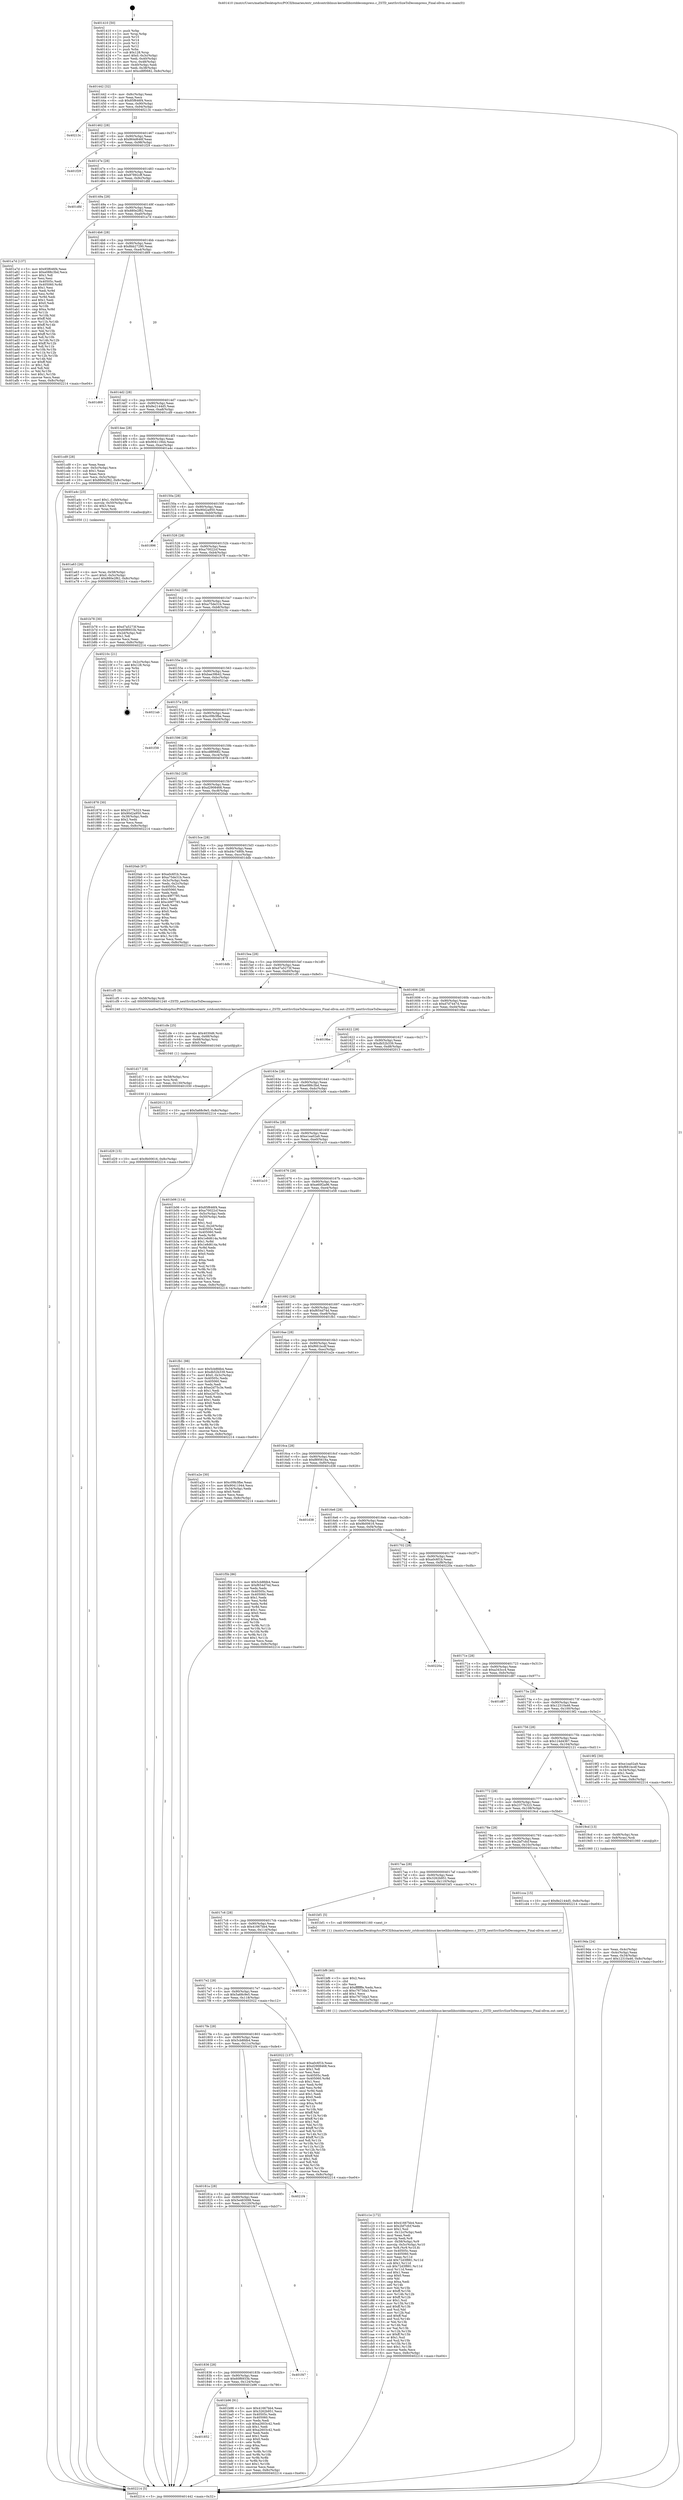digraph "0x401410" {
  label = "0x401410 (/mnt/c/Users/mathe/Desktop/tcc/POCII/binaries/extr_zstdcontriblinux-kernellibzstddecompress.c_ZSTD_nextSrcSizeToDecompress_Final-ollvm.out::main(0))"
  labelloc = "t"
  node[shape=record]

  Entry [label="",width=0.3,height=0.3,shape=circle,fillcolor=black,style=filled]
  "0x401442" [label="{
     0x401442 [32]\l
     | [instrs]\l
     &nbsp;&nbsp;0x401442 \<+6\>: mov -0x8c(%rbp),%eax\l
     &nbsp;&nbsp;0x401448 \<+2\>: mov %eax,%ecx\l
     &nbsp;&nbsp;0x40144a \<+6\>: sub $0x85f646f4,%ecx\l
     &nbsp;&nbsp;0x401450 \<+6\>: mov %eax,-0x90(%rbp)\l
     &nbsp;&nbsp;0x401456 \<+6\>: mov %ecx,-0x94(%rbp)\l
     &nbsp;&nbsp;0x40145c \<+6\>: je 000000000040213c \<main+0xd2c\>\l
  }"]
  "0x40213c" [label="{
     0x40213c\l
  }", style=dashed]
  "0x401462" [label="{
     0x401462 [28]\l
     | [instrs]\l
     &nbsp;&nbsp;0x401462 \<+5\>: jmp 0000000000401467 \<main+0x57\>\l
     &nbsp;&nbsp;0x401467 \<+6\>: mov -0x90(%rbp),%eax\l
     &nbsp;&nbsp;0x40146d \<+5\>: sub $0x864d646f,%eax\l
     &nbsp;&nbsp;0x401472 \<+6\>: mov %eax,-0x98(%rbp)\l
     &nbsp;&nbsp;0x401478 \<+6\>: je 0000000000401f29 \<main+0xb19\>\l
  }"]
  Exit [label="",width=0.3,height=0.3,shape=circle,fillcolor=black,style=filled,peripheries=2]
  "0x401f29" [label="{
     0x401f29\l
  }", style=dashed]
  "0x40147e" [label="{
     0x40147e [28]\l
     | [instrs]\l
     &nbsp;&nbsp;0x40147e \<+5\>: jmp 0000000000401483 \<main+0x73\>\l
     &nbsp;&nbsp;0x401483 \<+6\>: mov -0x90(%rbp),%eax\l
     &nbsp;&nbsp;0x401489 \<+5\>: sub $0x87892cff,%eax\l
     &nbsp;&nbsp;0x40148e \<+6\>: mov %eax,-0x9c(%rbp)\l
     &nbsp;&nbsp;0x401494 \<+6\>: je 0000000000401dfd \<main+0x9ed\>\l
  }"]
  "0x401d29" [label="{
     0x401d29 [15]\l
     | [instrs]\l
     &nbsp;&nbsp;0x401d29 \<+10\>: movl $0x9b00616,-0x8c(%rbp)\l
     &nbsp;&nbsp;0x401d33 \<+5\>: jmp 0000000000402214 \<main+0xe04\>\l
  }"]
  "0x401dfd" [label="{
     0x401dfd\l
  }", style=dashed]
  "0x40149a" [label="{
     0x40149a [28]\l
     | [instrs]\l
     &nbsp;&nbsp;0x40149a \<+5\>: jmp 000000000040149f \<main+0x8f\>\l
     &nbsp;&nbsp;0x40149f \<+6\>: mov -0x90(%rbp),%eax\l
     &nbsp;&nbsp;0x4014a5 \<+5\>: sub $0x880e2f62,%eax\l
     &nbsp;&nbsp;0x4014aa \<+6\>: mov %eax,-0xa0(%rbp)\l
     &nbsp;&nbsp;0x4014b0 \<+6\>: je 0000000000401a7d \<main+0x66d\>\l
  }"]
  "0x401d17" [label="{
     0x401d17 [18]\l
     | [instrs]\l
     &nbsp;&nbsp;0x401d17 \<+4\>: mov -0x58(%rbp),%rsi\l
     &nbsp;&nbsp;0x401d1b \<+3\>: mov %rsi,%rdi\l
     &nbsp;&nbsp;0x401d1e \<+6\>: mov %eax,-0x130(%rbp)\l
     &nbsp;&nbsp;0x401d24 \<+5\>: call 0000000000401030 \<free@plt\>\l
     | [calls]\l
     &nbsp;&nbsp;0x401030 \{1\} (unknown)\l
  }"]
  "0x401a7d" [label="{
     0x401a7d [137]\l
     | [instrs]\l
     &nbsp;&nbsp;0x401a7d \<+5\>: mov $0x85f646f4,%eax\l
     &nbsp;&nbsp;0x401a82 \<+5\>: mov $0xe088c3bd,%ecx\l
     &nbsp;&nbsp;0x401a87 \<+2\>: mov $0x1,%dl\l
     &nbsp;&nbsp;0x401a89 \<+2\>: xor %esi,%esi\l
     &nbsp;&nbsp;0x401a8b \<+7\>: mov 0x40505c,%edi\l
     &nbsp;&nbsp;0x401a92 \<+8\>: mov 0x405060,%r8d\l
     &nbsp;&nbsp;0x401a9a \<+3\>: sub $0x1,%esi\l
     &nbsp;&nbsp;0x401a9d \<+3\>: mov %edi,%r9d\l
     &nbsp;&nbsp;0x401aa0 \<+3\>: add %esi,%r9d\l
     &nbsp;&nbsp;0x401aa3 \<+4\>: imul %r9d,%edi\l
     &nbsp;&nbsp;0x401aa7 \<+3\>: and $0x1,%edi\l
     &nbsp;&nbsp;0x401aaa \<+3\>: cmp $0x0,%edi\l
     &nbsp;&nbsp;0x401aad \<+4\>: sete %r10b\l
     &nbsp;&nbsp;0x401ab1 \<+4\>: cmp $0xa,%r8d\l
     &nbsp;&nbsp;0x401ab5 \<+4\>: setl %r11b\l
     &nbsp;&nbsp;0x401ab9 \<+3\>: mov %r10b,%bl\l
     &nbsp;&nbsp;0x401abc \<+3\>: xor $0xff,%bl\l
     &nbsp;&nbsp;0x401abf \<+3\>: mov %r11b,%r14b\l
     &nbsp;&nbsp;0x401ac2 \<+4\>: xor $0xff,%r14b\l
     &nbsp;&nbsp;0x401ac6 \<+3\>: xor $0x1,%dl\l
     &nbsp;&nbsp;0x401ac9 \<+3\>: mov %bl,%r15b\l
     &nbsp;&nbsp;0x401acc \<+4\>: and $0xff,%r15b\l
     &nbsp;&nbsp;0x401ad0 \<+3\>: and %dl,%r10b\l
     &nbsp;&nbsp;0x401ad3 \<+3\>: mov %r14b,%r12b\l
     &nbsp;&nbsp;0x401ad6 \<+4\>: and $0xff,%r12b\l
     &nbsp;&nbsp;0x401ada \<+3\>: and %dl,%r11b\l
     &nbsp;&nbsp;0x401add \<+3\>: or %r10b,%r15b\l
     &nbsp;&nbsp;0x401ae0 \<+3\>: or %r11b,%r12b\l
     &nbsp;&nbsp;0x401ae3 \<+3\>: xor %r12b,%r15b\l
     &nbsp;&nbsp;0x401ae6 \<+3\>: or %r14b,%bl\l
     &nbsp;&nbsp;0x401ae9 \<+3\>: xor $0xff,%bl\l
     &nbsp;&nbsp;0x401aec \<+3\>: or $0x1,%dl\l
     &nbsp;&nbsp;0x401aef \<+2\>: and %dl,%bl\l
     &nbsp;&nbsp;0x401af1 \<+3\>: or %bl,%r15b\l
     &nbsp;&nbsp;0x401af4 \<+4\>: test $0x1,%r15b\l
     &nbsp;&nbsp;0x401af8 \<+3\>: cmovne %ecx,%eax\l
     &nbsp;&nbsp;0x401afb \<+6\>: mov %eax,-0x8c(%rbp)\l
     &nbsp;&nbsp;0x401b01 \<+5\>: jmp 0000000000402214 \<main+0xe04\>\l
  }"]
  "0x4014b6" [label="{
     0x4014b6 [28]\l
     | [instrs]\l
     &nbsp;&nbsp;0x4014b6 \<+5\>: jmp 00000000004014bb \<main+0xab\>\l
     &nbsp;&nbsp;0x4014bb \<+6\>: mov -0x90(%rbp),%eax\l
     &nbsp;&nbsp;0x4014c1 \<+5\>: sub $0x8bb27290,%eax\l
     &nbsp;&nbsp;0x4014c6 \<+6\>: mov %eax,-0xa4(%rbp)\l
     &nbsp;&nbsp;0x4014cc \<+6\>: je 0000000000401d69 \<main+0x959\>\l
  }"]
  "0x401cfe" [label="{
     0x401cfe [25]\l
     | [instrs]\l
     &nbsp;&nbsp;0x401cfe \<+10\>: movabs $0x4030d6,%rdi\l
     &nbsp;&nbsp;0x401d08 \<+4\>: mov %rax,-0x68(%rbp)\l
     &nbsp;&nbsp;0x401d0c \<+4\>: mov -0x68(%rbp),%rsi\l
     &nbsp;&nbsp;0x401d10 \<+2\>: mov $0x0,%al\l
     &nbsp;&nbsp;0x401d12 \<+5\>: call 0000000000401040 \<printf@plt\>\l
     | [calls]\l
     &nbsp;&nbsp;0x401040 \{1\} (unknown)\l
  }"]
  "0x401d69" [label="{
     0x401d69\l
  }", style=dashed]
  "0x4014d2" [label="{
     0x4014d2 [28]\l
     | [instrs]\l
     &nbsp;&nbsp;0x4014d2 \<+5\>: jmp 00000000004014d7 \<main+0xc7\>\l
     &nbsp;&nbsp;0x4014d7 \<+6\>: mov -0x90(%rbp),%eax\l
     &nbsp;&nbsp;0x4014dd \<+5\>: sub $0x8e2144d5,%eax\l
     &nbsp;&nbsp;0x4014e2 \<+6\>: mov %eax,-0xa8(%rbp)\l
     &nbsp;&nbsp;0x4014e8 \<+6\>: je 0000000000401cd9 \<main+0x8c9\>\l
  }"]
  "0x401c1e" [label="{
     0x401c1e [172]\l
     | [instrs]\l
     &nbsp;&nbsp;0x401c1e \<+5\>: mov $0x41667bb4,%ecx\l
     &nbsp;&nbsp;0x401c23 \<+5\>: mov $0x2bf7cfcf,%edx\l
     &nbsp;&nbsp;0x401c28 \<+3\>: mov $0x1,%sil\l
     &nbsp;&nbsp;0x401c2b \<+6\>: mov -0x12c(%rbp),%edi\l
     &nbsp;&nbsp;0x401c31 \<+3\>: imul %eax,%edi\l
     &nbsp;&nbsp;0x401c34 \<+3\>: movslq %edi,%r8\l
     &nbsp;&nbsp;0x401c37 \<+4\>: mov -0x58(%rbp),%r9\l
     &nbsp;&nbsp;0x401c3b \<+4\>: movslq -0x5c(%rbp),%r10\l
     &nbsp;&nbsp;0x401c3f \<+4\>: mov %r8,(%r9,%r10,8)\l
     &nbsp;&nbsp;0x401c43 \<+7\>: mov 0x40505c,%eax\l
     &nbsp;&nbsp;0x401c4a \<+7\>: mov 0x405060,%edi\l
     &nbsp;&nbsp;0x401c51 \<+3\>: mov %eax,%r11d\l
     &nbsp;&nbsp;0x401c54 \<+7\>: add $0x72d3f881,%r11d\l
     &nbsp;&nbsp;0x401c5b \<+4\>: sub $0x1,%r11d\l
     &nbsp;&nbsp;0x401c5f \<+7\>: sub $0x72d3f881,%r11d\l
     &nbsp;&nbsp;0x401c66 \<+4\>: imul %r11d,%eax\l
     &nbsp;&nbsp;0x401c6a \<+3\>: and $0x1,%eax\l
     &nbsp;&nbsp;0x401c6d \<+3\>: cmp $0x0,%eax\l
     &nbsp;&nbsp;0x401c70 \<+3\>: sete %bl\l
     &nbsp;&nbsp;0x401c73 \<+3\>: cmp $0xa,%edi\l
     &nbsp;&nbsp;0x401c76 \<+4\>: setl %r14b\l
     &nbsp;&nbsp;0x401c7a \<+3\>: mov %bl,%r15b\l
     &nbsp;&nbsp;0x401c7d \<+4\>: xor $0xff,%r15b\l
     &nbsp;&nbsp;0x401c81 \<+3\>: mov %r14b,%r12b\l
     &nbsp;&nbsp;0x401c84 \<+4\>: xor $0xff,%r12b\l
     &nbsp;&nbsp;0x401c88 \<+4\>: xor $0x1,%sil\l
     &nbsp;&nbsp;0x401c8c \<+3\>: mov %r15b,%r13b\l
     &nbsp;&nbsp;0x401c8f \<+4\>: and $0xff,%r13b\l
     &nbsp;&nbsp;0x401c93 \<+3\>: and %sil,%bl\l
     &nbsp;&nbsp;0x401c96 \<+3\>: mov %r12b,%al\l
     &nbsp;&nbsp;0x401c99 \<+2\>: and $0xff,%al\l
     &nbsp;&nbsp;0x401c9b \<+3\>: and %sil,%r14b\l
     &nbsp;&nbsp;0x401c9e \<+3\>: or %bl,%r13b\l
     &nbsp;&nbsp;0x401ca1 \<+3\>: or %r14b,%al\l
     &nbsp;&nbsp;0x401ca4 \<+3\>: xor %al,%r13b\l
     &nbsp;&nbsp;0x401ca7 \<+3\>: or %r12b,%r15b\l
     &nbsp;&nbsp;0x401caa \<+4\>: xor $0xff,%r15b\l
     &nbsp;&nbsp;0x401cae \<+4\>: or $0x1,%sil\l
     &nbsp;&nbsp;0x401cb2 \<+3\>: and %sil,%r15b\l
     &nbsp;&nbsp;0x401cb5 \<+3\>: or %r15b,%r13b\l
     &nbsp;&nbsp;0x401cb8 \<+4\>: test $0x1,%r13b\l
     &nbsp;&nbsp;0x401cbc \<+3\>: cmovne %edx,%ecx\l
     &nbsp;&nbsp;0x401cbf \<+6\>: mov %ecx,-0x8c(%rbp)\l
     &nbsp;&nbsp;0x401cc5 \<+5\>: jmp 0000000000402214 \<main+0xe04\>\l
  }"]
  "0x401cd9" [label="{
     0x401cd9 [28]\l
     | [instrs]\l
     &nbsp;&nbsp;0x401cd9 \<+2\>: xor %eax,%eax\l
     &nbsp;&nbsp;0x401cdb \<+3\>: mov -0x5c(%rbp),%ecx\l
     &nbsp;&nbsp;0x401cde \<+3\>: sub $0x1,%eax\l
     &nbsp;&nbsp;0x401ce1 \<+2\>: sub %eax,%ecx\l
     &nbsp;&nbsp;0x401ce3 \<+3\>: mov %ecx,-0x5c(%rbp)\l
     &nbsp;&nbsp;0x401ce6 \<+10\>: movl $0x880e2f62,-0x8c(%rbp)\l
     &nbsp;&nbsp;0x401cf0 \<+5\>: jmp 0000000000402214 \<main+0xe04\>\l
  }"]
  "0x4014ee" [label="{
     0x4014ee [28]\l
     | [instrs]\l
     &nbsp;&nbsp;0x4014ee \<+5\>: jmp 00000000004014f3 \<main+0xe3\>\l
     &nbsp;&nbsp;0x4014f3 \<+6\>: mov -0x90(%rbp),%eax\l
     &nbsp;&nbsp;0x4014f9 \<+5\>: sub $0x90411944,%eax\l
     &nbsp;&nbsp;0x4014fe \<+6\>: mov %eax,-0xac(%rbp)\l
     &nbsp;&nbsp;0x401504 \<+6\>: je 0000000000401a4c \<main+0x63c\>\l
  }"]
  "0x401bf6" [label="{
     0x401bf6 [40]\l
     | [instrs]\l
     &nbsp;&nbsp;0x401bf6 \<+5\>: mov $0x2,%ecx\l
     &nbsp;&nbsp;0x401bfb \<+1\>: cltd\l
     &nbsp;&nbsp;0x401bfc \<+2\>: idiv %ecx\l
     &nbsp;&nbsp;0x401bfe \<+6\>: imul $0xfffffffe,%edx,%ecx\l
     &nbsp;&nbsp;0x401c04 \<+6\>: sub $0xc7673da3,%ecx\l
     &nbsp;&nbsp;0x401c0a \<+3\>: add $0x1,%ecx\l
     &nbsp;&nbsp;0x401c0d \<+6\>: add $0xc7673da3,%ecx\l
     &nbsp;&nbsp;0x401c13 \<+6\>: mov %ecx,-0x12c(%rbp)\l
     &nbsp;&nbsp;0x401c19 \<+5\>: call 0000000000401160 \<next_i\>\l
     | [calls]\l
     &nbsp;&nbsp;0x401160 \{1\} (/mnt/c/Users/mathe/Desktop/tcc/POCII/binaries/extr_zstdcontriblinux-kernellibzstddecompress.c_ZSTD_nextSrcSizeToDecompress_Final-ollvm.out::next_i)\l
  }"]
  "0x401a4c" [label="{
     0x401a4c [23]\l
     | [instrs]\l
     &nbsp;&nbsp;0x401a4c \<+7\>: movl $0x1,-0x50(%rbp)\l
     &nbsp;&nbsp;0x401a53 \<+4\>: movslq -0x50(%rbp),%rax\l
     &nbsp;&nbsp;0x401a57 \<+4\>: shl $0x3,%rax\l
     &nbsp;&nbsp;0x401a5b \<+3\>: mov %rax,%rdi\l
     &nbsp;&nbsp;0x401a5e \<+5\>: call 0000000000401050 \<malloc@plt\>\l
     | [calls]\l
     &nbsp;&nbsp;0x401050 \{1\} (unknown)\l
  }"]
  "0x40150a" [label="{
     0x40150a [28]\l
     | [instrs]\l
     &nbsp;&nbsp;0x40150a \<+5\>: jmp 000000000040150f \<main+0xff\>\l
     &nbsp;&nbsp;0x40150f \<+6\>: mov -0x90(%rbp),%eax\l
     &nbsp;&nbsp;0x401515 \<+5\>: sub $0x90d2a950,%eax\l
     &nbsp;&nbsp;0x40151a \<+6\>: mov %eax,-0xb0(%rbp)\l
     &nbsp;&nbsp;0x401520 \<+6\>: je 0000000000401896 \<main+0x486\>\l
  }"]
  "0x401852" [label="{
     0x401852\l
  }", style=dashed]
  "0x401896" [label="{
     0x401896\l
  }", style=dashed]
  "0x401526" [label="{
     0x401526 [28]\l
     | [instrs]\l
     &nbsp;&nbsp;0x401526 \<+5\>: jmp 000000000040152b \<main+0x11b\>\l
     &nbsp;&nbsp;0x40152b \<+6\>: mov -0x90(%rbp),%eax\l
     &nbsp;&nbsp;0x401531 \<+5\>: sub $0xa70022cf,%eax\l
     &nbsp;&nbsp;0x401536 \<+6\>: mov %eax,-0xb4(%rbp)\l
     &nbsp;&nbsp;0x40153c \<+6\>: je 0000000000401b78 \<main+0x768\>\l
  }"]
  "0x401b96" [label="{
     0x401b96 [91]\l
     | [instrs]\l
     &nbsp;&nbsp;0x401b96 \<+5\>: mov $0x41667bb4,%eax\l
     &nbsp;&nbsp;0x401b9b \<+5\>: mov $0x3262b951,%ecx\l
     &nbsp;&nbsp;0x401ba0 \<+7\>: mov 0x40505c,%edx\l
     &nbsp;&nbsp;0x401ba7 \<+7\>: mov 0x405060,%esi\l
     &nbsp;&nbsp;0x401bae \<+2\>: mov %edx,%edi\l
     &nbsp;&nbsp;0x401bb0 \<+6\>: sub $0xa2603c42,%edi\l
     &nbsp;&nbsp;0x401bb6 \<+3\>: sub $0x1,%edi\l
     &nbsp;&nbsp;0x401bb9 \<+6\>: add $0xa2603c42,%edi\l
     &nbsp;&nbsp;0x401bbf \<+3\>: imul %edi,%edx\l
     &nbsp;&nbsp;0x401bc2 \<+3\>: and $0x1,%edx\l
     &nbsp;&nbsp;0x401bc5 \<+3\>: cmp $0x0,%edx\l
     &nbsp;&nbsp;0x401bc8 \<+4\>: sete %r8b\l
     &nbsp;&nbsp;0x401bcc \<+3\>: cmp $0xa,%esi\l
     &nbsp;&nbsp;0x401bcf \<+4\>: setl %r9b\l
     &nbsp;&nbsp;0x401bd3 \<+3\>: mov %r8b,%r10b\l
     &nbsp;&nbsp;0x401bd6 \<+3\>: and %r9b,%r10b\l
     &nbsp;&nbsp;0x401bd9 \<+3\>: xor %r9b,%r8b\l
     &nbsp;&nbsp;0x401bdc \<+3\>: or %r8b,%r10b\l
     &nbsp;&nbsp;0x401bdf \<+4\>: test $0x1,%r10b\l
     &nbsp;&nbsp;0x401be3 \<+3\>: cmovne %ecx,%eax\l
     &nbsp;&nbsp;0x401be6 \<+6\>: mov %eax,-0x8c(%rbp)\l
     &nbsp;&nbsp;0x401bec \<+5\>: jmp 0000000000402214 \<main+0xe04\>\l
  }"]
  "0x401b78" [label="{
     0x401b78 [30]\l
     | [instrs]\l
     &nbsp;&nbsp;0x401b78 \<+5\>: mov $0xd7a5273f,%eax\l
     &nbsp;&nbsp;0x401b7d \<+5\>: mov $0x60f6933b,%ecx\l
     &nbsp;&nbsp;0x401b82 \<+3\>: mov -0x2d(%rbp),%dl\l
     &nbsp;&nbsp;0x401b85 \<+3\>: test $0x1,%dl\l
     &nbsp;&nbsp;0x401b88 \<+3\>: cmovne %ecx,%eax\l
     &nbsp;&nbsp;0x401b8b \<+6\>: mov %eax,-0x8c(%rbp)\l
     &nbsp;&nbsp;0x401b91 \<+5\>: jmp 0000000000402214 \<main+0xe04\>\l
  }"]
  "0x401542" [label="{
     0x401542 [28]\l
     | [instrs]\l
     &nbsp;&nbsp;0x401542 \<+5\>: jmp 0000000000401547 \<main+0x137\>\l
     &nbsp;&nbsp;0x401547 \<+6\>: mov -0x90(%rbp),%eax\l
     &nbsp;&nbsp;0x40154d \<+5\>: sub $0xa75de31b,%eax\l
     &nbsp;&nbsp;0x401552 \<+6\>: mov %eax,-0xb8(%rbp)\l
     &nbsp;&nbsp;0x401558 \<+6\>: je 000000000040210c \<main+0xcfc\>\l
  }"]
  "0x401836" [label="{
     0x401836 [28]\l
     | [instrs]\l
     &nbsp;&nbsp;0x401836 \<+5\>: jmp 000000000040183b \<main+0x42b\>\l
     &nbsp;&nbsp;0x40183b \<+6\>: mov -0x90(%rbp),%eax\l
     &nbsp;&nbsp;0x401841 \<+5\>: sub $0x60f6933b,%eax\l
     &nbsp;&nbsp;0x401846 \<+6\>: mov %eax,-0x124(%rbp)\l
     &nbsp;&nbsp;0x40184c \<+6\>: je 0000000000401b96 \<main+0x786\>\l
  }"]
  "0x40210c" [label="{
     0x40210c [21]\l
     | [instrs]\l
     &nbsp;&nbsp;0x40210c \<+3\>: mov -0x2c(%rbp),%eax\l
     &nbsp;&nbsp;0x40210f \<+7\>: add $0x128,%rsp\l
     &nbsp;&nbsp;0x402116 \<+1\>: pop %rbx\l
     &nbsp;&nbsp;0x402117 \<+2\>: pop %r12\l
     &nbsp;&nbsp;0x402119 \<+2\>: pop %r13\l
     &nbsp;&nbsp;0x40211b \<+2\>: pop %r14\l
     &nbsp;&nbsp;0x40211d \<+2\>: pop %r15\l
     &nbsp;&nbsp;0x40211f \<+1\>: pop %rbp\l
     &nbsp;&nbsp;0x402120 \<+1\>: ret\l
  }"]
  "0x40155e" [label="{
     0x40155e [28]\l
     | [instrs]\l
     &nbsp;&nbsp;0x40155e \<+5\>: jmp 0000000000401563 \<main+0x153\>\l
     &nbsp;&nbsp;0x401563 \<+6\>: mov -0x90(%rbp),%eax\l
     &nbsp;&nbsp;0x401569 \<+5\>: sub $0xbae39b42,%eax\l
     &nbsp;&nbsp;0x40156e \<+6\>: mov %eax,-0xbc(%rbp)\l
     &nbsp;&nbsp;0x401574 \<+6\>: je 00000000004021ab \<main+0xd9b\>\l
  }"]
  "0x401f47" [label="{
     0x401f47\l
  }", style=dashed]
  "0x4021ab" [label="{
     0x4021ab\l
  }", style=dashed]
  "0x40157a" [label="{
     0x40157a [28]\l
     | [instrs]\l
     &nbsp;&nbsp;0x40157a \<+5\>: jmp 000000000040157f \<main+0x16f\>\l
     &nbsp;&nbsp;0x40157f \<+6\>: mov -0x90(%rbp),%eax\l
     &nbsp;&nbsp;0x401585 \<+5\>: sub $0xc09b3fbe,%eax\l
     &nbsp;&nbsp;0x40158a \<+6\>: mov %eax,-0xc0(%rbp)\l
     &nbsp;&nbsp;0x401590 \<+6\>: je 0000000000401f38 \<main+0xb28\>\l
  }"]
  "0x40181a" [label="{
     0x40181a [28]\l
     | [instrs]\l
     &nbsp;&nbsp;0x40181a \<+5\>: jmp 000000000040181f \<main+0x40f\>\l
     &nbsp;&nbsp;0x40181f \<+6\>: mov -0x90(%rbp),%eax\l
     &nbsp;&nbsp;0x401825 \<+5\>: sub $0x5e483098,%eax\l
     &nbsp;&nbsp;0x40182a \<+6\>: mov %eax,-0x120(%rbp)\l
     &nbsp;&nbsp;0x401830 \<+6\>: je 0000000000401f47 \<main+0xb37\>\l
  }"]
  "0x401f38" [label="{
     0x401f38\l
  }", style=dashed]
  "0x401596" [label="{
     0x401596 [28]\l
     | [instrs]\l
     &nbsp;&nbsp;0x401596 \<+5\>: jmp 000000000040159b \<main+0x18b\>\l
     &nbsp;&nbsp;0x40159b \<+6\>: mov -0x90(%rbp),%eax\l
     &nbsp;&nbsp;0x4015a1 \<+5\>: sub $0xcd8f0682,%eax\l
     &nbsp;&nbsp;0x4015a6 \<+6\>: mov %eax,-0xc4(%rbp)\l
     &nbsp;&nbsp;0x4015ac \<+6\>: je 0000000000401878 \<main+0x468\>\l
  }"]
  "0x4021f4" [label="{
     0x4021f4\l
  }", style=dashed]
  "0x401878" [label="{
     0x401878 [30]\l
     | [instrs]\l
     &nbsp;&nbsp;0x401878 \<+5\>: mov $0x2377b323,%eax\l
     &nbsp;&nbsp;0x40187d \<+5\>: mov $0x90d2a950,%ecx\l
     &nbsp;&nbsp;0x401882 \<+3\>: mov -0x38(%rbp),%edx\l
     &nbsp;&nbsp;0x401885 \<+3\>: cmp $0x2,%edx\l
     &nbsp;&nbsp;0x401888 \<+3\>: cmovne %ecx,%eax\l
     &nbsp;&nbsp;0x40188b \<+6\>: mov %eax,-0x8c(%rbp)\l
     &nbsp;&nbsp;0x401891 \<+5\>: jmp 0000000000402214 \<main+0xe04\>\l
  }"]
  "0x4015b2" [label="{
     0x4015b2 [28]\l
     | [instrs]\l
     &nbsp;&nbsp;0x4015b2 \<+5\>: jmp 00000000004015b7 \<main+0x1a7\>\l
     &nbsp;&nbsp;0x4015b7 \<+6\>: mov -0x90(%rbp),%eax\l
     &nbsp;&nbsp;0x4015bd \<+5\>: sub $0xd2908468,%eax\l
     &nbsp;&nbsp;0x4015c2 \<+6\>: mov %eax,-0xc8(%rbp)\l
     &nbsp;&nbsp;0x4015c8 \<+6\>: je 00000000004020ab \<main+0xc9b\>\l
  }"]
  "0x402214" [label="{
     0x402214 [5]\l
     | [instrs]\l
     &nbsp;&nbsp;0x402214 \<+5\>: jmp 0000000000401442 \<main+0x32\>\l
  }"]
  "0x401410" [label="{
     0x401410 [50]\l
     | [instrs]\l
     &nbsp;&nbsp;0x401410 \<+1\>: push %rbp\l
     &nbsp;&nbsp;0x401411 \<+3\>: mov %rsp,%rbp\l
     &nbsp;&nbsp;0x401414 \<+2\>: push %r15\l
     &nbsp;&nbsp;0x401416 \<+2\>: push %r14\l
     &nbsp;&nbsp;0x401418 \<+2\>: push %r13\l
     &nbsp;&nbsp;0x40141a \<+2\>: push %r12\l
     &nbsp;&nbsp;0x40141c \<+1\>: push %rbx\l
     &nbsp;&nbsp;0x40141d \<+7\>: sub $0x128,%rsp\l
     &nbsp;&nbsp;0x401424 \<+7\>: movl $0x0,-0x3c(%rbp)\l
     &nbsp;&nbsp;0x40142b \<+3\>: mov %edi,-0x40(%rbp)\l
     &nbsp;&nbsp;0x40142e \<+4\>: mov %rsi,-0x48(%rbp)\l
     &nbsp;&nbsp;0x401432 \<+3\>: mov -0x40(%rbp),%edi\l
     &nbsp;&nbsp;0x401435 \<+3\>: mov %edi,-0x38(%rbp)\l
     &nbsp;&nbsp;0x401438 \<+10\>: movl $0xcd8f0682,-0x8c(%rbp)\l
  }"]
  "0x4017fe" [label="{
     0x4017fe [28]\l
     | [instrs]\l
     &nbsp;&nbsp;0x4017fe \<+5\>: jmp 0000000000401803 \<main+0x3f3\>\l
     &nbsp;&nbsp;0x401803 \<+6\>: mov -0x90(%rbp),%eax\l
     &nbsp;&nbsp;0x401809 \<+5\>: sub $0x5cb8fdb4,%eax\l
     &nbsp;&nbsp;0x40180e \<+6\>: mov %eax,-0x11c(%rbp)\l
     &nbsp;&nbsp;0x401814 \<+6\>: je 00000000004021f4 \<main+0xde4\>\l
  }"]
  "0x4020ab" [label="{
     0x4020ab [97]\l
     | [instrs]\l
     &nbsp;&nbsp;0x4020ab \<+5\>: mov $0xa0c6f1b,%eax\l
     &nbsp;&nbsp;0x4020b0 \<+5\>: mov $0xa75de31b,%ecx\l
     &nbsp;&nbsp;0x4020b5 \<+3\>: mov -0x3c(%rbp),%edx\l
     &nbsp;&nbsp;0x4020b8 \<+3\>: mov %edx,-0x2c(%rbp)\l
     &nbsp;&nbsp;0x4020bb \<+7\>: mov 0x40505c,%edx\l
     &nbsp;&nbsp;0x4020c2 \<+7\>: mov 0x405060,%esi\l
     &nbsp;&nbsp;0x4020c9 \<+2\>: mov %edx,%edi\l
     &nbsp;&nbsp;0x4020cb \<+6\>: sub $0xc49f7785,%edi\l
     &nbsp;&nbsp;0x4020d1 \<+3\>: sub $0x1,%edi\l
     &nbsp;&nbsp;0x4020d4 \<+6\>: add $0xc49f7785,%edi\l
     &nbsp;&nbsp;0x4020da \<+3\>: imul %edi,%edx\l
     &nbsp;&nbsp;0x4020dd \<+3\>: and $0x1,%edx\l
     &nbsp;&nbsp;0x4020e0 \<+3\>: cmp $0x0,%edx\l
     &nbsp;&nbsp;0x4020e3 \<+4\>: sete %r8b\l
     &nbsp;&nbsp;0x4020e7 \<+3\>: cmp $0xa,%esi\l
     &nbsp;&nbsp;0x4020ea \<+4\>: setl %r9b\l
     &nbsp;&nbsp;0x4020ee \<+3\>: mov %r8b,%r10b\l
     &nbsp;&nbsp;0x4020f1 \<+3\>: and %r9b,%r10b\l
     &nbsp;&nbsp;0x4020f4 \<+3\>: xor %r9b,%r8b\l
     &nbsp;&nbsp;0x4020f7 \<+3\>: or %r8b,%r10b\l
     &nbsp;&nbsp;0x4020fa \<+4\>: test $0x1,%r10b\l
     &nbsp;&nbsp;0x4020fe \<+3\>: cmovne %ecx,%eax\l
     &nbsp;&nbsp;0x402101 \<+6\>: mov %eax,-0x8c(%rbp)\l
     &nbsp;&nbsp;0x402107 \<+5\>: jmp 0000000000402214 \<main+0xe04\>\l
  }"]
  "0x4015ce" [label="{
     0x4015ce [28]\l
     | [instrs]\l
     &nbsp;&nbsp;0x4015ce \<+5\>: jmp 00000000004015d3 \<main+0x1c3\>\l
     &nbsp;&nbsp;0x4015d3 \<+6\>: mov -0x90(%rbp),%eax\l
     &nbsp;&nbsp;0x4015d9 \<+5\>: sub $0xd4c7480b,%eax\l
     &nbsp;&nbsp;0x4015de \<+6\>: mov %eax,-0xcc(%rbp)\l
     &nbsp;&nbsp;0x4015e4 \<+6\>: je 0000000000401ddb \<main+0x9cb\>\l
  }"]
  "0x402022" [label="{
     0x402022 [137]\l
     | [instrs]\l
     &nbsp;&nbsp;0x402022 \<+5\>: mov $0xa0c6f1b,%eax\l
     &nbsp;&nbsp;0x402027 \<+5\>: mov $0xd2908468,%ecx\l
     &nbsp;&nbsp;0x40202c \<+2\>: mov $0x1,%dl\l
     &nbsp;&nbsp;0x40202e \<+2\>: xor %esi,%esi\l
     &nbsp;&nbsp;0x402030 \<+7\>: mov 0x40505c,%edi\l
     &nbsp;&nbsp;0x402037 \<+8\>: mov 0x405060,%r8d\l
     &nbsp;&nbsp;0x40203f \<+3\>: sub $0x1,%esi\l
     &nbsp;&nbsp;0x402042 \<+3\>: mov %edi,%r9d\l
     &nbsp;&nbsp;0x402045 \<+3\>: add %esi,%r9d\l
     &nbsp;&nbsp;0x402048 \<+4\>: imul %r9d,%edi\l
     &nbsp;&nbsp;0x40204c \<+3\>: and $0x1,%edi\l
     &nbsp;&nbsp;0x40204f \<+3\>: cmp $0x0,%edi\l
     &nbsp;&nbsp;0x402052 \<+4\>: sete %r10b\l
     &nbsp;&nbsp;0x402056 \<+4\>: cmp $0xa,%r8d\l
     &nbsp;&nbsp;0x40205a \<+4\>: setl %r11b\l
     &nbsp;&nbsp;0x40205e \<+3\>: mov %r10b,%bl\l
     &nbsp;&nbsp;0x402061 \<+3\>: xor $0xff,%bl\l
     &nbsp;&nbsp;0x402064 \<+3\>: mov %r11b,%r14b\l
     &nbsp;&nbsp;0x402067 \<+4\>: xor $0xff,%r14b\l
     &nbsp;&nbsp;0x40206b \<+3\>: xor $0x1,%dl\l
     &nbsp;&nbsp;0x40206e \<+3\>: mov %bl,%r15b\l
     &nbsp;&nbsp;0x402071 \<+4\>: and $0xff,%r15b\l
     &nbsp;&nbsp;0x402075 \<+3\>: and %dl,%r10b\l
     &nbsp;&nbsp;0x402078 \<+3\>: mov %r14b,%r12b\l
     &nbsp;&nbsp;0x40207b \<+4\>: and $0xff,%r12b\l
     &nbsp;&nbsp;0x40207f \<+3\>: and %dl,%r11b\l
     &nbsp;&nbsp;0x402082 \<+3\>: or %r10b,%r15b\l
     &nbsp;&nbsp;0x402085 \<+3\>: or %r11b,%r12b\l
     &nbsp;&nbsp;0x402088 \<+3\>: xor %r12b,%r15b\l
     &nbsp;&nbsp;0x40208b \<+3\>: or %r14b,%bl\l
     &nbsp;&nbsp;0x40208e \<+3\>: xor $0xff,%bl\l
     &nbsp;&nbsp;0x402091 \<+3\>: or $0x1,%dl\l
     &nbsp;&nbsp;0x402094 \<+2\>: and %dl,%bl\l
     &nbsp;&nbsp;0x402096 \<+3\>: or %bl,%r15b\l
     &nbsp;&nbsp;0x402099 \<+4\>: test $0x1,%r15b\l
     &nbsp;&nbsp;0x40209d \<+3\>: cmovne %ecx,%eax\l
     &nbsp;&nbsp;0x4020a0 \<+6\>: mov %eax,-0x8c(%rbp)\l
     &nbsp;&nbsp;0x4020a6 \<+5\>: jmp 0000000000402214 \<main+0xe04\>\l
  }"]
  "0x401ddb" [label="{
     0x401ddb\l
  }", style=dashed]
  "0x4015ea" [label="{
     0x4015ea [28]\l
     | [instrs]\l
     &nbsp;&nbsp;0x4015ea \<+5\>: jmp 00000000004015ef \<main+0x1df\>\l
     &nbsp;&nbsp;0x4015ef \<+6\>: mov -0x90(%rbp),%eax\l
     &nbsp;&nbsp;0x4015f5 \<+5\>: sub $0xd7a5273f,%eax\l
     &nbsp;&nbsp;0x4015fa \<+6\>: mov %eax,-0xd0(%rbp)\l
     &nbsp;&nbsp;0x401600 \<+6\>: je 0000000000401cf5 \<main+0x8e5\>\l
  }"]
  "0x4017e2" [label="{
     0x4017e2 [28]\l
     | [instrs]\l
     &nbsp;&nbsp;0x4017e2 \<+5\>: jmp 00000000004017e7 \<main+0x3d7\>\l
     &nbsp;&nbsp;0x4017e7 \<+6\>: mov -0x90(%rbp),%eax\l
     &nbsp;&nbsp;0x4017ed \<+5\>: sub $0x5a68c9e5,%eax\l
     &nbsp;&nbsp;0x4017f2 \<+6\>: mov %eax,-0x118(%rbp)\l
     &nbsp;&nbsp;0x4017f8 \<+6\>: je 0000000000402022 \<main+0xc12\>\l
  }"]
  "0x401cf5" [label="{
     0x401cf5 [9]\l
     | [instrs]\l
     &nbsp;&nbsp;0x401cf5 \<+4\>: mov -0x58(%rbp),%rdi\l
     &nbsp;&nbsp;0x401cf9 \<+5\>: call 0000000000401240 \<ZSTD_nextSrcSizeToDecompress\>\l
     | [calls]\l
     &nbsp;&nbsp;0x401240 \{1\} (/mnt/c/Users/mathe/Desktop/tcc/POCII/binaries/extr_zstdcontriblinux-kernellibzstddecompress.c_ZSTD_nextSrcSizeToDecompress_Final-ollvm.out::ZSTD_nextSrcSizeToDecompress)\l
  }"]
  "0x401606" [label="{
     0x401606 [28]\l
     | [instrs]\l
     &nbsp;&nbsp;0x401606 \<+5\>: jmp 000000000040160b \<main+0x1fb\>\l
     &nbsp;&nbsp;0x40160b \<+6\>: mov -0x90(%rbp),%eax\l
     &nbsp;&nbsp;0x401611 \<+5\>: sub $0xd7d7447d,%eax\l
     &nbsp;&nbsp;0x401616 \<+6\>: mov %eax,-0xd4(%rbp)\l
     &nbsp;&nbsp;0x40161c \<+6\>: je 00000000004019be \<main+0x5ae\>\l
  }"]
  "0x40214b" [label="{
     0x40214b\l
  }", style=dashed]
  "0x4019be" [label="{
     0x4019be\l
  }", style=dashed]
  "0x401622" [label="{
     0x401622 [28]\l
     | [instrs]\l
     &nbsp;&nbsp;0x401622 \<+5\>: jmp 0000000000401627 \<main+0x217\>\l
     &nbsp;&nbsp;0x401627 \<+6\>: mov -0x90(%rbp),%eax\l
     &nbsp;&nbsp;0x40162d \<+5\>: sub $0xdb52b339,%eax\l
     &nbsp;&nbsp;0x401632 \<+6\>: mov %eax,-0xd8(%rbp)\l
     &nbsp;&nbsp;0x401638 \<+6\>: je 0000000000402013 \<main+0xc03\>\l
  }"]
  "0x4017c6" [label="{
     0x4017c6 [28]\l
     | [instrs]\l
     &nbsp;&nbsp;0x4017c6 \<+5\>: jmp 00000000004017cb \<main+0x3bb\>\l
     &nbsp;&nbsp;0x4017cb \<+6\>: mov -0x90(%rbp),%eax\l
     &nbsp;&nbsp;0x4017d1 \<+5\>: sub $0x41667bb4,%eax\l
     &nbsp;&nbsp;0x4017d6 \<+6\>: mov %eax,-0x114(%rbp)\l
     &nbsp;&nbsp;0x4017dc \<+6\>: je 000000000040214b \<main+0xd3b\>\l
  }"]
  "0x402013" [label="{
     0x402013 [15]\l
     | [instrs]\l
     &nbsp;&nbsp;0x402013 \<+10\>: movl $0x5a68c9e5,-0x8c(%rbp)\l
     &nbsp;&nbsp;0x40201d \<+5\>: jmp 0000000000402214 \<main+0xe04\>\l
  }"]
  "0x40163e" [label="{
     0x40163e [28]\l
     | [instrs]\l
     &nbsp;&nbsp;0x40163e \<+5\>: jmp 0000000000401643 \<main+0x233\>\l
     &nbsp;&nbsp;0x401643 \<+6\>: mov -0x90(%rbp),%eax\l
     &nbsp;&nbsp;0x401649 \<+5\>: sub $0xe088c3bd,%eax\l
     &nbsp;&nbsp;0x40164e \<+6\>: mov %eax,-0xdc(%rbp)\l
     &nbsp;&nbsp;0x401654 \<+6\>: je 0000000000401b06 \<main+0x6f6\>\l
  }"]
  "0x401bf1" [label="{
     0x401bf1 [5]\l
     | [instrs]\l
     &nbsp;&nbsp;0x401bf1 \<+5\>: call 0000000000401160 \<next_i\>\l
     | [calls]\l
     &nbsp;&nbsp;0x401160 \{1\} (/mnt/c/Users/mathe/Desktop/tcc/POCII/binaries/extr_zstdcontriblinux-kernellibzstddecompress.c_ZSTD_nextSrcSizeToDecompress_Final-ollvm.out::next_i)\l
  }"]
  "0x401b06" [label="{
     0x401b06 [114]\l
     | [instrs]\l
     &nbsp;&nbsp;0x401b06 \<+5\>: mov $0x85f646f4,%eax\l
     &nbsp;&nbsp;0x401b0b \<+5\>: mov $0xa70022cf,%ecx\l
     &nbsp;&nbsp;0x401b10 \<+3\>: mov -0x5c(%rbp),%edx\l
     &nbsp;&nbsp;0x401b13 \<+3\>: cmp -0x50(%rbp),%edx\l
     &nbsp;&nbsp;0x401b16 \<+4\>: setl %sil\l
     &nbsp;&nbsp;0x401b1a \<+4\>: and $0x1,%sil\l
     &nbsp;&nbsp;0x401b1e \<+4\>: mov %sil,-0x2d(%rbp)\l
     &nbsp;&nbsp;0x401b22 \<+7\>: mov 0x40505c,%edx\l
     &nbsp;&nbsp;0x401b29 \<+7\>: mov 0x405060,%edi\l
     &nbsp;&nbsp;0x401b30 \<+3\>: mov %edx,%r8d\l
     &nbsp;&nbsp;0x401b33 \<+7\>: add $0x1e8d614a,%r8d\l
     &nbsp;&nbsp;0x401b3a \<+4\>: sub $0x1,%r8d\l
     &nbsp;&nbsp;0x401b3e \<+7\>: sub $0x1e8d614a,%r8d\l
     &nbsp;&nbsp;0x401b45 \<+4\>: imul %r8d,%edx\l
     &nbsp;&nbsp;0x401b49 \<+3\>: and $0x1,%edx\l
     &nbsp;&nbsp;0x401b4c \<+3\>: cmp $0x0,%edx\l
     &nbsp;&nbsp;0x401b4f \<+4\>: sete %sil\l
     &nbsp;&nbsp;0x401b53 \<+3\>: cmp $0xa,%edi\l
     &nbsp;&nbsp;0x401b56 \<+4\>: setl %r9b\l
     &nbsp;&nbsp;0x401b5a \<+3\>: mov %sil,%r10b\l
     &nbsp;&nbsp;0x401b5d \<+3\>: and %r9b,%r10b\l
     &nbsp;&nbsp;0x401b60 \<+3\>: xor %r9b,%sil\l
     &nbsp;&nbsp;0x401b63 \<+3\>: or %sil,%r10b\l
     &nbsp;&nbsp;0x401b66 \<+4\>: test $0x1,%r10b\l
     &nbsp;&nbsp;0x401b6a \<+3\>: cmovne %ecx,%eax\l
     &nbsp;&nbsp;0x401b6d \<+6\>: mov %eax,-0x8c(%rbp)\l
     &nbsp;&nbsp;0x401b73 \<+5\>: jmp 0000000000402214 \<main+0xe04\>\l
  }"]
  "0x40165a" [label="{
     0x40165a [28]\l
     | [instrs]\l
     &nbsp;&nbsp;0x40165a \<+5\>: jmp 000000000040165f \<main+0x24f\>\l
     &nbsp;&nbsp;0x40165f \<+6\>: mov -0x90(%rbp),%eax\l
     &nbsp;&nbsp;0x401665 \<+5\>: sub $0xe1ea02a9,%eax\l
     &nbsp;&nbsp;0x40166a \<+6\>: mov %eax,-0xe0(%rbp)\l
     &nbsp;&nbsp;0x401670 \<+6\>: je 0000000000401a10 \<main+0x600\>\l
  }"]
  "0x4017aa" [label="{
     0x4017aa [28]\l
     | [instrs]\l
     &nbsp;&nbsp;0x4017aa \<+5\>: jmp 00000000004017af \<main+0x39f\>\l
     &nbsp;&nbsp;0x4017af \<+6\>: mov -0x90(%rbp),%eax\l
     &nbsp;&nbsp;0x4017b5 \<+5\>: sub $0x3262b951,%eax\l
     &nbsp;&nbsp;0x4017ba \<+6\>: mov %eax,-0x110(%rbp)\l
     &nbsp;&nbsp;0x4017c0 \<+6\>: je 0000000000401bf1 \<main+0x7e1\>\l
  }"]
  "0x401a10" [label="{
     0x401a10\l
  }", style=dashed]
  "0x401676" [label="{
     0x401676 [28]\l
     | [instrs]\l
     &nbsp;&nbsp;0x401676 \<+5\>: jmp 000000000040167b \<main+0x26b\>\l
     &nbsp;&nbsp;0x40167b \<+6\>: mov -0x90(%rbp),%eax\l
     &nbsp;&nbsp;0x401681 \<+5\>: sub $0xe60f2a96,%eax\l
     &nbsp;&nbsp;0x401686 \<+6\>: mov %eax,-0xe4(%rbp)\l
     &nbsp;&nbsp;0x40168c \<+6\>: je 0000000000401e58 \<main+0xa48\>\l
  }"]
  "0x401cca" [label="{
     0x401cca [15]\l
     | [instrs]\l
     &nbsp;&nbsp;0x401cca \<+10\>: movl $0x8e2144d5,-0x8c(%rbp)\l
     &nbsp;&nbsp;0x401cd4 \<+5\>: jmp 0000000000402214 \<main+0xe04\>\l
  }"]
  "0x401e58" [label="{
     0x401e58\l
  }", style=dashed]
  "0x401692" [label="{
     0x401692 [28]\l
     | [instrs]\l
     &nbsp;&nbsp;0x401692 \<+5\>: jmp 0000000000401697 \<main+0x287\>\l
     &nbsp;&nbsp;0x401697 \<+6\>: mov -0x90(%rbp),%eax\l
     &nbsp;&nbsp;0x40169d \<+5\>: sub $0xf654d74d,%eax\l
     &nbsp;&nbsp;0x4016a2 \<+6\>: mov %eax,-0xe8(%rbp)\l
     &nbsp;&nbsp;0x4016a8 \<+6\>: je 0000000000401fb1 \<main+0xba1\>\l
  }"]
  "0x401a63" [label="{
     0x401a63 [26]\l
     | [instrs]\l
     &nbsp;&nbsp;0x401a63 \<+4\>: mov %rax,-0x58(%rbp)\l
     &nbsp;&nbsp;0x401a67 \<+7\>: movl $0x0,-0x5c(%rbp)\l
     &nbsp;&nbsp;0x401a6e \<+10\>: movl $0x880e2f62,-0x8c(%rbp)\l
     &nbsp;&nbsp;0x401a78 \<+5\>: jmp 0000000000402214 \<main+0xe04\>\l
  }"]
  "0x401fb1" [label="{
     0x401fb1 [98]\l
     | [instrs]\l
     &nbsp;&nbsp;0x401fb1 \<+5\>: mov $0x5cb8fdb4,%eax\l
     &nbsp;&nbsp;0x401fb6 \<+5\>: mov $0xdb52b339,%ecx\l
     &nbsp;&nbsp;0x401fbb \<+7\>: movl $0x0,-0x3c(%rbp)\l
     &nbsp;&nbsp;0x401fc2 \<+7\>: mov 0x40505c,%edx\l
     &nbsp;&nbsp;0x401fc9 \<+7\>: mov 0x405060,%esi\l
     &nbsp;&nbsp;0x401fd0 \<+2\>: mov %edx,%edi\l
     &nbsp;&nbsp;0x401fd2 \<+6\>: sub $0xe2d75c3e,%edi\l
     &nbsp;&nbsp;0x401fd8 \<+3\>: sub $0x1,%edi\l
     &nbsp;&nbsp;0x401fdb \<+6\>: add $0xe2d75c3e,%edi\l
     &nbsp;&nbsp;0x401fe1 \<+3\>: imul %edi,%edx\l
     &nbsp;&nbsp;0x401fe4 \<+3\>: and $0x1,%edx\l
     &nbsp;&nbsp;0x401fe7 \<+3\>: cmp $0x0,%edx\l
     &nbsp;&nbsp;0x401fea \<+4\>: sete %r8b\l
     &nbsp;&nbsp;0x401fee \<+3\>: cmp $0xa,%esi\l
     &nbsp;&nbsp;0x401ff1 \<+4\>: setl %r9b\l
     &nbsp;&nbsp;0x401ff5 \<+3\>: mov %r8b,%r10b\l
     &nbsp;&nbsp;0x401ff8 \<+3\>: and %r9b,%r10b\l
     &nbsp;&nbsp;0x401ffb \<+3\>: xor %r9b,%r8b\l
     &nbsp;&nbsp;0x401ffe \<+3\>: or %r8b,%r10b\l
     &nbsp;&nbsp;0x402001 \<+4\>: test $0x1,%r10b\l
     &nbsp;&nbsp;0x402005 \<+3\>: cmovne %ecx,%eax\l
     &nbsp;&nbsp;0x402008 \<+6\>: mov %eax,-0x8c(%rbp)\l
     &nbsp;&nbsp;0x40200e \<+5\>: jmp 0000000000402214 \<main+0xe04\>\l
  }"]
  "0x4016ae" [label="{
     0x4016ae [28]\l
     | [instrs]\l
     &nbsp;&nbsp;0x4016ae \<+5\>: jmp 00000000004016b3 \<main+0x2a3\>\l
     &nbsp;&nbsp;0x4016b3 \<+6\>: mov -0x90(%rbp),%eax\l
     &nbsp;&nbsp;0x4016b9 \<+5\>: sub $0xf681bcdf,%eax\l
     &nbsp;&nbsp;0x4016be \<+6\>: mov %eax,-0xec(%rbp)\l
     &nbsp;&nbsp;0x4016c4 \<+6\>: je 0000000000401a2e \<main+0x61e\>\l
  }"]
  "0x4019da" [label="{
     0x4019da [24]\l
     | [instrs]\l
     &nbsp;&nbsp;0x4019da \<+3\>: mov %eax,-0x4c(%rbp)\l
     &nbsp;&nbsp;0x4019dd \<+3\>: mov -0x4c(%rbp),%eax\l
     &nbsp;&nbsp;0x4019e0 \<+3\>: mov %eax,-0x34(%rbp)\l
     &nbsp;&nbsp;0x4019e3 \<+10\>: movl $0x12310a46,-0x8c(%rbp)\l
     &nbsp;&nbsp;0x4019ed \<+5\>: jmp 0000000000402214 \<main+0xe04\>\l
  }"]
  "0x401a2e" [label="{
     0x401a2e [30]\l
     | [instrs]\l
     &nbsp;&nbsp;0x401a2e \<+5\>: mov $0xc09b3fbe,%eax\l
     &nbsp;&nbsp;0x401a33 \<+5\>: mov $0x90411944,%ecx\l
     &nbsp;&nbsp;0x401a38 \<+3\>: mov -0x34(%rbp),%edx\l
     &nbsp;&nbsp;0x401a3b \<+3\>: cmp $0x0,%edx\l
     &nbsp;&nbsp;0x401a3e \<+3\>: cmove %ecx,%eax\l
     &nbsp;&nbsp;0x401a41 \<+6\>: mov %eax,-0x8c(%rbp)\l
     &nbsp;&nbsp;0x401a47 \<+5\>: jmp 0000000000402214 \<main+0xe04\>\l
  }"]
  "0x4016ca" [label="{
     0x4016ca [28]\l
     | [instrs]\l
     &nbsp;&nbsp;0x4016ca \<+5\>: jmp 00000000004016cf \<main+0x2bf\>\l
     &nbsp;&nbsp;0x4016cf \<+6\>: mov -0x90(%rbp),%eax\l
     &nbsp;&nbsp;0x4016d5 \<+5\>: sub $0xf895616a,%eax\l
     &nbsp;&nbsp;0x4016da \<+6\>: mov %eax,-0xf0(%rbp)\l
     &nbsp;&nbsp;0x4016e0 \<+6\>: je 0000000000401d38 \<main+0x928\>\l
  }"]
  "0x40178e" [label="{
     0x40178e [28]\l
     | [instrs]\l
     &nbsp;&nbsp;0x40178e \<+5\>: jmp 0000000000401793 \<main+0x383\>\l
     &nbsp;&nbsp;0x401793 \<+6\>: mov -0x90(%rbp),%eax\l
     &nbsp;&nbsp;0x401799 \<+5\>: sub $0x2bf7cfcf,%eax\l
     &nbsp;&nbsp;0x40179e \<+6\>: mov %eax,-0x10c(%rbp)\l
     &nbsp;&nbsp;0x4017a4 \<+6\>: je 0000000000401cca \<main+0x8ba\>\l
  }"]
  "0x401d38" [label="{
     0x401d38\l
  }", style=dashed]
  "0x4016e6" [label="{
     0x4016e6 [28]\l
     | [instrs]\l
     &nbsp;&nbsp;0x4016e6 \<+5\>: jmp 00000000004016eb \<main+0x2db\>\l
     &nbsp;&nbsp;0x4016eb \<+6\>: mov -0x90(%rbp),%eax\l
     &nbsp;&nbsp;0x4016f1 \<+5\>: sub $0x9b00616,%eax\l
     &nbsp;&nbsp;0x4016f6 \<+6\>: mov %eax,-0xf4(%rbp)\l
     &nbsp;&nbsp;0x4016fc \<+6\>: je 0000000000401f5b \<main+0xb4b\>\l
  }"]
  "0x4019cd" [label="{
     0x4019cd [13]\l
     | [instrs]\l
     &nbsp;&nbsp;0x4019cd \<+4\>: mov -0x48(%rbp),%rax\l
     &nbsp;&nbsp;0x4019d1 \<+4\>: mov 0x8(%rax),%rdi\l
     &nbsp;&nbsp;0x4019d5 \<+5\>: call 0000000000401060 \<atoi@plt\>\l
     | [calls]\l
     &nbsp;&nbsp;0x401060 \{1\} (unknown)\l
  }"]
  "0x401f5b" [label="{
     0x401f5b [86]\l
     | [instrs]\l
     &nbsp;&nbsp;0x401f5b \<+5\>: mov $0x5cb8fdb4,%eax\l
     &nbsp;&nbsp;0x401f60 \<+5\>: mov $0xf654d74d,%ecx\l
     &nbsp;&nbsp;0x401f65 \<+2\>: xor %edx,%edx\l
     &nbsp;&nbsp;0x401f67 \<+7\>: mov 0x40505c,%esi\l
     &nbsp;&nbsp;0x401f6e \<+7\>: mov 0x405060,%edi\l
     &nbsp;&nbsp;0x401f75 \<+3\>: sub $0x1,%edx\l
     &nbsp;&nbsp;0x401f78 \<+3\>: mov %esi,%r8d\l
     &nbsp;&nbsp;0x401f7b \<+3\>: add %edx,%r8d\l
     &nbsp;&nbsp;0x401f7e \<+4\>: imul %r8d,%esi\l
     &nbsp;&nbsp;0x401f82 \<+3\>: and $0x1,%esi\l
     &nbsp;&nbsp;0x401f85 \<+3\>: cmp $0x0,%esi\l
     &nbsp;&nbsp;0x401f88 \<+4\>: sete %r9b\l
     &nbsp;&nbsp;0x401f8c \<+3\>: cmp $0xa,%edi\l
     &nbsp;&nbsp;0x401f8f \<+4\>: setl %r10b\l
     &nbsp;&nbsp;0x401f93 \<+3\>: mov %r9b,%r11b\l
     &nbsp;&nbsp;0x401f96 \<+3\>: and %r10b,%r11b\l
     &nbsp;&nbsp;0x401f99 \<+3\>: xor %r10b,%r9b\l
     &nbsp;&nbsp;0x401f9c \<+3\>: or %r9b,%r11b\l
     &nbsp;&nbsp;0x401f9f \<+4\>: test $0x1,%r11b\l
     &nbsp;&nbsp;0x401fa3 \<+3\>: cmovne %ecx,%eax\l
     &nbsp;&nbsp;0x401fa6 \<+6\>: mov %eax,-0x8c(%rbp)\l
     &nbsp;&nbsp;0x401fac \<+5\>: jmp 0000000000402214 \<main+0xe04\>\l
  }"]
  "0x401702" [label="{
     0x401702 [28]\l
     | [instrs]\l
     &nbsp;&nbsp;0x401702 \<+5\>: jmp 0000000000401707 \<main+0x2f7\>\l
     &nbsp;&nbsp;0x401707 \<+6\>: mov -0x90(%rbp),%eax\l
     &nbsp;&nbsp;0x40170d \<+5\>: sub $0xa0c6f1b,%eax\l
     &nbsp;&nbsp;0x401712 \<+6\>: mov %eax,-0xf8(%rbp)\l
     &nbsp;&nbsp;0x401718 \<+6\>: je 000000000040220a \<main+0xdfa\>\l
  }"]
  "0x401772" [label="{
     0x401772 [28]\l
     | [instrs]\l
     &nbsp;&nbsp;0x401772 \<+5\>: jmp 0000000000401777 \<main+0x367\>\l
     &nbsp;&nbsp;0x401777 \<+6\>: mov -0x90(%rbp),%eax\l
     &nbsp;&nbsp;0x40177d \<+5\>: sub $0x2377b323,%eax\l
     &nbsp;&nbsp;0x401782 \<+6\>: mov %eax,-0x108(%rbp)\l
     &nbsp;&nbsp;0x401788 \<+6\>: je 00000000004019cd \<main+0x5bd\>\l
  }"]
  "0x40220a" [label="{
     0x40220a\l
  }", style=dashed]
  "0x40171e" [label="{
     0x40171e [28]\l
     | [instrs]\l
     &nbsp;&nbsp;0x40171e \<+5\>: jmp 0000000000401723 \<main+0x313\>\l
     &nbsp;&nbsp;0x401723 \<+6\>: mov -0x90(%rbp),%eax\l
     &nbsp;&nbsp;0x401729 \<+5\>: sub $0xa343cc4,%eax\l
     &nbsp;&nbsp;0x40172e \<+6\>: mov %eax,-0xfc(%rbp)\l
     &nbsp;&nbsp;0x401734 \<+6\>: je 0000000000401d87 \<main+0x977\>\l
  }"]
  "0x402121" [label="{
     0x402121\l
  }", style=dashed]
  "0x401d87" [label="{
     0x401d87\l
  }", style=dashed]
  "0x40173a" [label="{
     0x40173a [28]\l
     | [instrs]\l
     &nbsp;&nbsp;0x40173a \<+5\>: jmp 000000000040173f \<main+0x32f\>\l
     &nbsp;&nbsp;0x40173f \<+6\>: mov -0x90(%rbp),%eax\l
     &nbsp;&nbsp;0x401745 \<+5\>: sub $0x12310a46,%eax\l
     &nbsp;&nbsp;0x40174a \<+6\>: mov %eax,-0x100(%rbp)\l
     &nbsp;&nbsp;0x401750 \<+6\>: je 00000000004019f2 \<main+0x5e2\>\l
  }"]
  "0x401756" [label="{
     0x401756 [28]\l
     | [instrs]\l
     &nbsp;&nbsp;0x401756 \<+5\>: jmp 000000000040175b \<main+0x34b\>\l
     &nbsp;&nbsp;0x40175b \<+6\>: mov -0x90(%rbp),%eax\l
     &nbsp;&nbsp;0x401761 \<+5\>: sub $0x124d4367,%eax\l
     &nbsp;&nbsp;0x401766 \<+6\>: mov %eax,-0x104(%rbp)\l
     &nbsp;&nbsp;0x40176c \<+6\>: je 0000000000402121 \<main+0xd11\>\l
  }"]
  "0x4019f2" [label="{
     0x4019f2 [30]\l
     | [instrs]\l
     &nbsp;&nbsp;0x4019f2 \<+5\>: mov $0xe1ea02a9,%eax\l
     &nbsp;&nbsp;0x4019f7 \<+5\>: mov $0xf681bcdf,%ecx\l
     &nbsp;&nbsp;0x4019fc \<+3\>: mov -0x34(%rbp),%edx\l
     &nbsp;&nbsp;0x4019ff \<+3\>: cmp $0x1,%edx\l
     &nbsp;&nbsp;0x401a02 \<+3\>: cmovl %ecx,%eax\l
     &nbsp;&nbsp;0x401a05 \<+6\>: mov %eax,-0x8c(%rbp)\l
     &nbsp;&nbsp;0x401a0b \<+5\>: jmp 0000000000402214 \<main+0xe04\>\l
  }"]
  Entry -> "0x401410" [label=" 1"]
  "0x401442" -> "0x40213c" [label=" 0"]
  "0x401442" -> "0x401462" [label=" 22"]
  "0x40210c" -> Exit [label=" 1"]
  "0x401462" -> "0x401f29" [label=" 0"]
  "0x401462" -> "0x40147e" [label=" 22"]
  "0x4020ab" -> "0x402214" [label=" 1"]
  "0x40147e" -> "0x401dfd" [label=" 0"]
  "0x40147e" -> "0x40149a" [label=" 22"]
  "0x402022" -> "0x402214" [label=" 1"]
  "0x40149a" -> "0x401a7d" [label=" 2"]
  "0x40149a" -> "0x4014b6" [label=" 20"]
  "0x402013" -> "0x402214" [label=" 1"]
  "0x4014b6" -> "0x401d69" [label=" 0"]
  "0x4014b6" -> "0x4014d2" [label=" 20"]
  "0x401fb1" -> "0x402214" [label=" 1"]
  "0x4014d2" -> "0x401cd9" [label=" 1"]
  "0x4014d2" -> "0x4014ee" [label=" 19"]
  "0x401f5b" -> "0x402214" [label=" 1"]
  "0x4014ee" -> "0x401a4c" [label=" 1"]
  "0x4014ee" -> "0x40150a" [label=" 18"]
  "0x401d29" -> "0x402214" [label=" 1"]
  "0x40150a" -> "0x401896" [label=" 0"]
  "0x40150a" -> "0x401526" [label=" 18"]
  "0x401d17" -> "0x401d29" [label=" 1"]
  "0x401526" -> "0x401b78" [label=" 2"]
  "0x401526" -> "0x401542" [label=" 16"]
  "0x401cfe" -> "0x401d17" [label=" 1"]
  "0x401542" -> "0x40210c" [label=" 1"]
  "0x401542" -> "0x40155e" [label=" 15"]
  "0x401cd9" -> "0x402214" [label=" 1"]
  "0x40155e" -> "0x4021ab" [label=" 0"]
  "0x40155e" -> "0x40157a" [label=" 15"]
  "0x401cca" -> "0x402214" [label=" 1"]
  "0x40157a" -> "0x401f38" [label=" 0"]
  "0x40157a" -> "0x401596" [label=" 15"]
  "0x401bf6" -> "0x401c1e" [label=" 1"]
  "0x401596" -> "0x401878" [label=" 1"]
  "0x401596" -> "0x4015b2" [label=" 14"]
  "0x401878" -> "0x402214" [label=" 1"]
  "0x401410" -> "0x401442" [label=" 1"]
  "0x402214" -> "0x401442" [label=" 21"]
  "0x401bf1" -> "0x401bf6" [label=" 1"]
  "0x4015b2" -> "0x4020ab" [label=" 1"]
  "0x4015b2" -> "0x4015ce" [label=" 13"]
  "0x401836" -> "0x401852" [label=" 0"]
  "0x4015ce" -> "0x401ddb" [label=" 0"]
  "0x4015ce" -> "0x4015ea" [label=" 13"]
  "0x401836" -> "0x401b96" [label=" 1"]
  "0x4015ea" -> "0x401cf5" [label=" 1"]
  "0x4015ea" -> "0x401606" [label=" 12"]
  "0x40181a" -> "0x401836" [label=" 1"]
  "0x401606" -> "0x4019be" [label=" 0"]
  "0x401606" -> "0x401622" [label=" 12"]
  "0x40181a" -> "0x401f47" [label=" 0"]
  "0x401622" -> "0x402013" [label=" 1"]
  "0x401622" -> "0x40163e" [label=" 11"]
  "0x4017fe" -> "0x40181a" [label=" 1"]
  "0x40163e" -> "0x401b06" [label=" 2"]
  "0x40163e" -> "0x40165a" [label=" 9"]
  "0x4017fe" -> "0x4021f4" [label=" 0"]
  "0x40165a" -> "0x401a10" [label=" 0"]
  "0x40165a" -> "0x401676" [label=" 9"]
  "0x4017e2" -> "0x4017fe" [label=" 1"]
  "0x401676" -> "0x401e58" [label=" 0"]
  "0x401676" -> "0x401692" [label=" 9"]
  "0x4017e2" -> "0x402022" [label=" 1"]
  "0x401692" -> "0x401fb1" [label=" 1"]
  "0x401692" -> "0x4016ae" [label=" 8"]
  "0x4017c6" -> "0x4017e2" [label=" 2"]
  "0x4016ae" -> "0x401a2e" [label=" 1"]
  "0x4016ae" -> "0x4016ca" [label=" 7"]
  "0x4017c6" -> "0x40214b" [label=" 0"]
  "0x4016ca" -> "0x401d38" [label=" 0"]
  "0x4016ca" -> "0x4016e6" [label=" 7"]
  "0x401c1e" -> "0x402214" [label=" 1"]
  "0x4016e6" -> "0x401f5b" [label=" 1"]
  "0x4016e6" -> "0x401702" [label=" 6"]
  "0x4017aa" -> "0x4017c6" [label=" 2"]
  "0x401702" -> "0x40220a" [label=" 0"]
  "0x401702" -> "0x40171e" [label=" 6"]
  "0x401b96" -> "0x402214" [label=" 1"]
  "0x40171e" -> "0x401d87" [label=" 0"]
  "0x40171e" -> "0x40173a" [label=" 6"]
  "0x40178e" -> "0x4017aa" [label=" 3"]
  "0x40173a" -> "0x4019f2" [label=" 1"]
  "0x40173a" -> "0x401756" [label=" 5"]
  "0x40178e" -> "0x401cca" [label=" 1"]
  "0x401756" -> "0x402121" [label=" 0"]
  "0x401756" -> "0x401772" [label=" 5"]
  "0x4017aa" -> "0x401bf1" [label=" 1"]
  "0x401772" -> "0x4019cd" [label=" 1"]
  "0x401772" -> "0x40178e" [label=" 4"]
  "0x4019cd" -> "0x4019da" [label=" 1"]
  "0x4019da" -> "0x402214" [label=" 1"]
  "0x4019f2" -> "0x402214" [label=" 1"]
  "0x401a2e" -> "0x402214" [label=" 1"]
  "0x401a4c" -> "0x401a63" [label=" 1"]
  "0x401a63" -> "0x402214" [label=" 1"]
  "0x401a7d" -> "0x402214" [label=" 2"]
  "0x401b06" -> "0x402214" [label=" 2"]
  "0x401b78" -> "0x402214" [label=" 2"]
  "0x401cf5" -> "0x401cfe" [label=" 1"]
}
